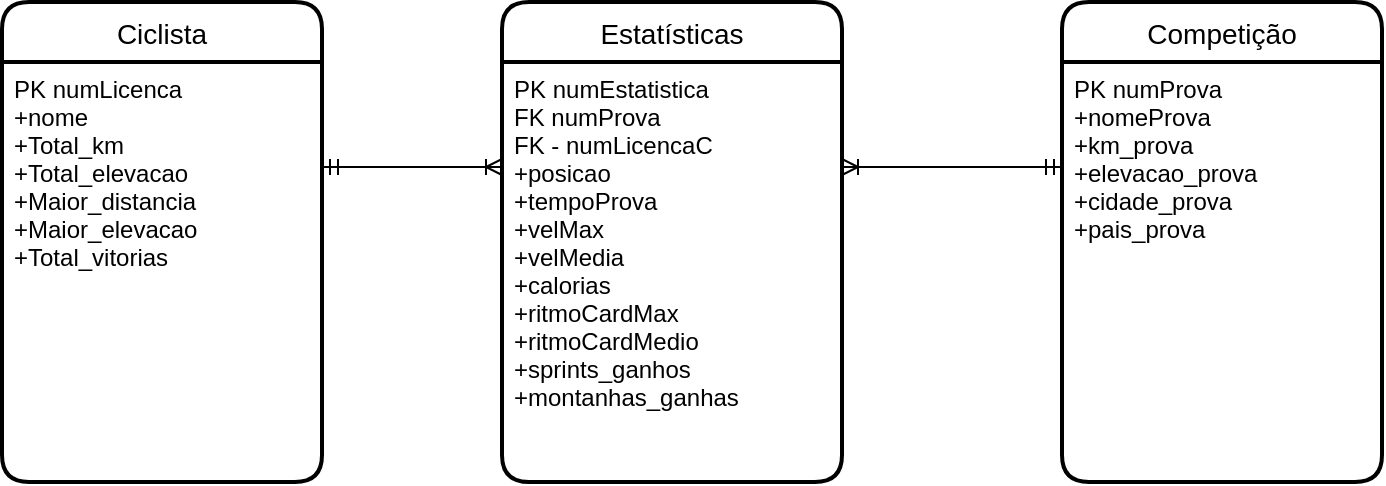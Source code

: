 <mxfile version="21.2.1" type="device">
  <diagram id="zLfT-zzH2stmDpR5ujuY" name="Página-1">
    <mxGraphModel dx="1050" dy="573" grid="1" gridSize="10" guides="1" tooltips="1" connect="1" arrows="1" fold="1" page="1" pageScale="1" pageWidth="827" pageHeight="1169" math="0" shadow="0">
      <root>
        <mxCell id="0" />
        <mxCell id="1" parent="0" />
        <mxCell id="aQA_T-wE1sQcMbmdMeJz-1" value="Estatísticas" style="swimlane;childLayout=stackLayout;horizontal=1;startSize=30;horizontalStack=0;rounded=1;fontSize=14;fontStyle=0;strokeWidth=2;resizeParent=0;resizeLast=1;shadow=0;dashed=0;align=center;" parent="1" vertex="1">
          <mxGeometry x="470" y="200" width="170" height="240" as="geometry" />
        </mxCell>
        <mxCell id="aQA_T-wE1sQcMbmdMeJz-2" value="PK numEstatistica&#xa;FK numProva&#xa;FK - numLicencaC&#xa;+posicao&#xa;+tempoProva&#xa;+velMax&#xa;+velMedia&#xa;+calorias&#xa;+ritmoCardMax&#xa;+ritmoCardMedio&#xa;+sprints_ganhos&#xa;+montanhas_ganhas&#xa;&#xa;" style="align=left;strokeColor=none;fillColor=none;spacingLeft=4;fontSize=12;verticalAlign=top;resizable=0;rotatable=0;part=1;" parent="aQA_T-wE1sQcMbmdMeJz-1" vertex="1">
          <mxGeometry y="30" width="170" height="210" as="geometry" />
        </mxCell>
        <mxCell id="aQA_T-wE1sQcMbmdMeJz-10" style="edgeStyle=orthogonalEdgeStyle;rounded=0;orthogonalLoop=1;jettySize=auto;html=1;startArrow=ERoneToMany;startFill=0;endArrow=ERmandOne;endFill=0;exitX=1;exitY=0.25;exitDx=0;exitDy=0;entryX=0;entryY=0.25;entryDx=0;entryDy=0;" parent="1" source="aQA_T-wE1sQcMbmdMeJz-2" target="aQA_T-wE1sQcMbmdMeJz-16" edge="1">
          <mxGeometry relative="1" as="geometry">
            <mxPoint x="350" y="122.5" as="sourcePoint" />
            <mxPoint x="680" y="345" as="targetPoint" />
          </mxGeometry>
        </mxCell>
        <mxCell id="aQA_T-wE1sQcMbmdMeJz-17" style="edgeStyle=orthogonalEdgeStyle;rounded=0;orthogonalLoop=1;jettySize=auto;html=1;exitX=1;exitY=0.25;exitDx=0;exitDy=0;startArrow=ERmandOne;startFill=0;endArrow=ERoneToMany;endFill=0;entryX=0;entryY=0.25;entryDx=0;entryDy=0;" parent="1" source="aQA_T-wE1sQcMbmdMeJz-4" target="aQA_T-wE1sQcMbmdMeJz-2" edge="1">
          <mxGeometry relative="1" as="geometry">
            <mxPoint x="450" y="330" as="targetPoint" />
          </mxGeometry>
        </mxCell>
        <mxCell id="aQA_T-wE1sQcMbmdMeJz-3" value="Ciclista" style="swimlane;childLayout=stackLayout;horizontal=1;startSize=30;horizontalStack=0;rounded=1;fontSize=14;fontStyle=0;strokeWidth=2;resizeParent=0;resizeLast=1;shadow=0;dashed=0;align=center;" parent="1" vertex="1">
          <mxGeometry x="220" y="200" width="160" height="240" as="geometry" />
        </mxCell>
        <mxCell id="aQA_T-wE1sQcMbmdMeJz-4" value="PK numLicenca&#xa;+nome&#xa;+Total_km&#xa;+Total_elevacao&#xa;+Maior_distancia&#xa;+Maior_elevacao&#xa;+Total_vitorias" style="align=left;strokeColor=none;fillColor=none;spacingLeft=4;fontSize=12;verticalAlign=top;resizable=0;rotatable=0;part=1;" parent="aQA_T-wE1sQcMbmdMeJz-3" vertex="1">
          <mxGeometry y="30" width="160" height="210" as="geometry" />
        </mxCell>
        <mxCell id="aQA_T-wE1sQcMbmdMeJz-15" value="Competição" style="swimlane;childLayout=stackLayout;horizontal=1;startSize=30;horizontalStack=0;rounded=1;fontSize=14;fontStyle=0;strokeWidth=2;resizeParent=0;resizeLast=1;shadow=0;dashed=0;align=center;" parent="1" vertex="1">
          <mxGeometry x="750" y="200" width="160" height="240" as="geometry" />
        </mxCell>
        <mxCell id="aQA_T-wE1sQcMbmdMeJz-16" value="PK numProva&#xa;+nomeProva&#xa;+km_prova&#xa;+elevacao_prova&#xa;+cidade_prova&#xa;+pais_prova&#xa;" style="align=left;strokeColor=none;fillColor=none;spacingLeft=4;fontSize=12;verticalAlign=top;resizable=0;rotatable=0;part=1;" parent="aQA_T-wE1sQcMbmdMeJz-15" vertex="1">
          <mxGeometry y="30" width="160" height="210" as="geometry" />
        </mxCell>
      </root>
    </mxGraphModel>
  </diagram>
</mxfile>
